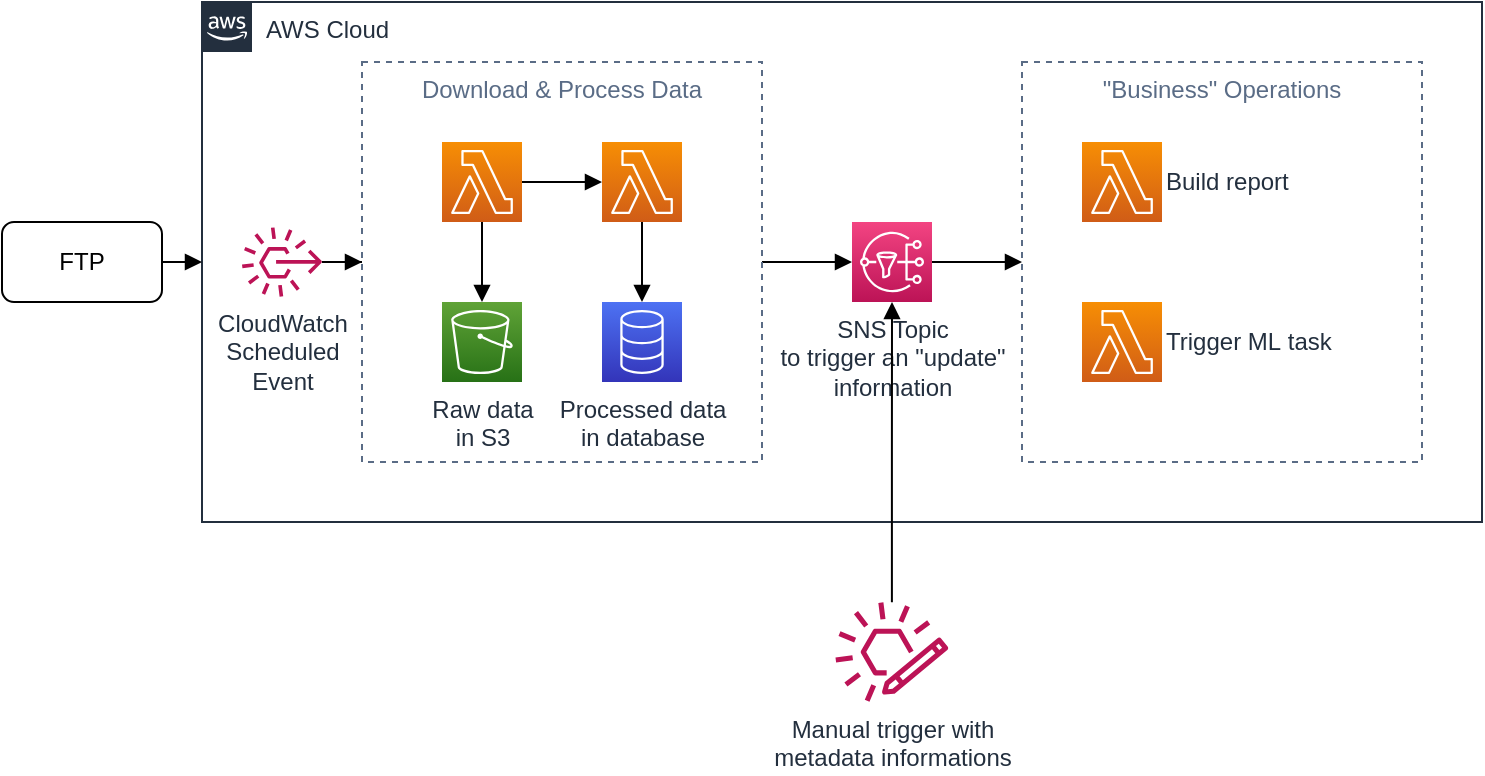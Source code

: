 <mxfile version="14.1.3" type="github">
  <diagram id="NDnr68-xmTGTRasC9Mvv" name="Page-1">
    <mxGraphModel dx="1113" dy="760" grid="1" gridSize="10" guides="1" tooltips="1" connect="1" arrows="1" fold="1" page="1" pageScale="1" pageWidth="827" pageHeight="1169" math="0" shadow="0">
      <root>
        <mxCell id="0" />
        <mxCell id="1" parent="0" />
        <mxCell id="P1te9ULHN8UeErxiNHzo-23" value="AWS Cloud" style="points=[[0,0],[0.25,0],[0.5,0],[0.75,0],[1,0],[1,0.25],[1,0.5],[1,0.75],[1,1],[0.75,1],[0.5,1],[0.25,1],[0,1],[0,0.75],[0,0.5],[0,0.25]];outlineConnect=0;gradientColor=none;html=1;whiteSpace=wrap;fontSize=12;fontStyle=0;shape=mxgraph.aws4.group;grIcon=mxgraph.aws4.group_aws_cloud_alt;strokeColor=#232F3E;fillColor=none;verticalAlign=top;align=left;spacingLeft=30;fontColor=#232F3E;dashed=0;" vertex="1" parent="1">
          <mxGeometry x="120" y="210" width="640" height="260" as="geometry" />
        </mxCell>
        <mxCell id="P1te9ULHN8UeErxiNHzo-18" style="edgeStyle=orthogonalEdgeStyle;rounded=0;orthogonalLoop=1;jettySize=auto;html=1;endArrow=block;endFill=1;" edge="1" parent="1" source="P1te9ULHN8UeErxiNHzo-9" target="P1te9ULHN8UeErxiNHzo-6">
          <mxGeometry relative="1" as="geometry" />
        </mxCell>
        <mxCell id="P1te9ULHN8UeErxiNHzo-9" value="Download &amp; Process Data" style="fillColor=none;strokeColor=#5A6C86;dashed=1;verticalAlign=top;fontStyle=0;fontColor=#5A6C86;" vertex="1" parent="1">
          <mxGeometry x="200" y="240" width="200" height="200" as="geometry" />
        </mxCell>
        <mxCell id="P1te9ULHN8UeErxiNHzo-22" style="edgeStyle=orthogonalEdgeStyle;rounded=0;orthogonalLoop=1;jettySize=auto;html=1;endArrow=block;endFill=1;" edge="1" parent="1" source="P1te9ULHN8UeErxiNHzo-1">
          <mxGeometry relative="1" as="geometry">
            <mxPoint x="120" y="340" as="targetPoint" />
          </mxGeometry>
        </mxCell>
        <mxCell id="P1te9ULHN8UeErxiNHzo-1" value="FTP" style="rounded=1;whiteSpace=wrap;html=1;" vertex="1" parent="1">
          <mxGeometry x="20" y="320" width="80" height="40" as="geometry" />
        </mxCell>
        <mxCell id="P1te9ULHN8UeErxiNHzo-19" style="edgeStyle=orthogonalEdgeStyle;rounded=0;orthogonalLoop=1;jettySize=auto;html=1;endArrow=block;endFill=1;" edge="1" parent="1" source="P1te9ULHN8UeErxiNHzo-3" target="P1te9ULHN8UeErxiNHzo-5">
          <mxGeometry relative="1" as="geometry" />
        </mxCell>
        <mxCell id="P1te9ULHN8UeErxiNHzo-21" style="edgeStyle=orthogonalEdgeStyle;rounded=0;orthogonalLoop=1;jettySize=auto;html=1;endArrow=block;endFill=1;" edge="1" parent="1" source="P1te9ULHN8UeErxiNHzo-3" target="P1te9ULHN8UeErxiNHzo-7">
          <mxGeometry relative="1" as="geometry" />
        </mxCell>
        <mxCell id="P1te9ULHN8UeErxiNHzo-3" value="" style="outlineConnect=0;fontColor=#232F3E;gradientColor=#F78E04;gradientDirection=north;fillColor=#D05C17;strokeColor=#ffffff;dashed=0;verticalLabelPosition=bottom;verticalAlign=top;align=center;html=1;fontSize=12;fontStyle=0;aspect=fixed;shape=mxgraph.aws4.resourceIcon;resIcon=mxgraph.aws4.lambda;" vertex="1" parent="1">
          <mxGeometry x="240" y="280" width="40" height="40" as="geometry" />
        </mxCell>
        <mxCell id="P1te9ULHN8UeErxiNHzo-5" value="Raw data&lt;br&gt;in S3" style="outlineConnect=0;fontColor=#232F3E;gradientColor=#60A337;gradientDirection=north;fillColor=#277116;strokeColor=#ffffff;dashed=0;verticalLabelPosition=bottom;verticalAlign=top;align=center;html=1;fontSize=12;fontStyle=0;aspect=fixed;shape=mxgraph.aws4.resourceIcon;resIcon=mxgraph.aws4.s3;" vertex="1" parent="1">
          <mxGeometry x="240" y="360" width="40" height="40" as="geometry" />
        </mxCell>
        <mxCell id="P1te9ULHN8UeErxiNHzo-17" value="" style="edgeStyle=orthogonalEdgeStyle;rounded=0;orthogonalLoop=1;jettySize=auto;html=1;endArrow=block;endFill=1;" edge="1" parent="1" source="P1te9ULHN8UeErxiNHzo-6" target="P1te9ULHN8UeErxiNHzo-11">
          <mxGeometry relative="1" as="geometry" />
        </mxCell>
        <mxCell id="P1te9ULHN8UeErxiNHzo-6" value="SNS Topic&lt;br&gt;to trigger an &quot;update&quot;&lt;br&gt;information" style="outlineConnect=0;fontColor=#232F3E;gradientColor=#F34482;gradientDirection=north;fillColor=#BC1356;strokeColor=#ffffff;dashed=0;verticalLabelPosition=bottom;verticalAlign=top;align=center;html=1;fontSize=12;fontStyle=0;aspect=fixed;shape=mxgraph.aws4.resourceIcon;resIcon=mxgraph.aws4.sns;" vertex="1" parent="1">
          <mxGeometry x="445" y="320" width="40" height="40" as="geometry" />
        </mxCell>
        <mxCell id="P1te9ULHN8UeErxiNHzo-20" style="edgeStyle=orthogonalEdgeStyle;rounded=0;orthogonalLoop=1;jettySize=auto;html=1;endArrow=block;endFill=1;" edge="1" parent="1" source="P1te9ULHN8UeErxiNHzo-7" target="P1te9ULHN8UeErxiNHzo-10">
          <mxGeometry relative="1" as="geometry" />
        </mxCell>
        <mxCell id="P1te9ULHN8UeErxiNHzo-7" value="" style="outlineConnect=0;fontColor=#232F3E;gradientColor=#F78E04;gradientDirection=north;fillColor=#D05C17;strokeColor=#ffffff;dashed=0;verticalLabelPosition=bottom;verticalAlign=top;align=center;html=1;fontSize=12;fontStyle=0;aspect=fixed;shape=mxgraph.aws4.resourceIcon;resIcon=mxgraph.aws4.lambda;" vertex="1" parent="1">
          <mxGeometry x="320" y="280" width="40" height="40" as="geometry" />
        </mxCell>
        <mxCell id="P1te9ULHN8UeErxiNHzo-10" value="Processed data&lt;br&gt;in database" style="outlineConnect=0;fontColor=#232F3E;gradientColor=#4D72F3;gradientDirection=north;fillColor=#3334B9;strokeColor=#ffffff;dashed=0;verticalLabelPosition=bottom;verticalAlign=top;align=center;html=1;fontSize=12;fontStyle=0;aspect=fixed;shape=mxgraph.aws4.resourceIcon;resIcon=mxgraph.aws4.database;" vertex="1" parent="1">
          <mxGeometry x="320" y="360" width="40" height="40" as="geometry" />
        </mxCell>
        <mxCell id="P1te9ULHN8UeErxiNHzo-11" value="&quot;Business&quot; Operations" style="fillColor=none;strokeColor=#5A6C86;dashed=1;verticalAlign=top;fontStyle=0;fontColor=#5A6C86;" vertex="1" parent="1">
          <mxGeometry x="530" y="240" width="200" height="200" as="geometry" />
        </mxCell>
        <mxCell id="P1te9ULHN8UeErxiNHzo-12" value="Build report" style="outlineConnect=0;fontColor=#232F3E;gradientColor=#F78E04;gradientDirection=north;fillColor=#D05C17;strokeColor=#ffffff;dashed=0;verticalLabelPosition=middle;verticalAlign=middle;align=left;html=1;fontSize=12;fontStyle=0;aspect=fixed;shape=mxgraph.aws4.resourceIcon;resIcon=mxgraph.aws4.lambda;labelPosition=right;" vertex="1" parent="1">
          <mxGeometry x="560" y="280" width="40" height="40" as="geometry" />
        </mxCell>
        <mxCell id="P1te9ULHN8UeErxiNHzo-16" value="Trigger ML&amp;nbsp;task" style="outlineConnect=0;fontColor=#232F3E;gradientColor=#F78E04;gradientDirection=north;fillColor=#D05C17;strokeColor=#ffffff;dashed=0;verticalLabelPosition=middle;verticalAlign=middle;align=left;html=1;fontSize=12;fontStyle=0;aspect=fixed;shape=mxgraph.aws4.resourceIcon;resIcon=mxgraph.aws4.lambda;labelPosition=right;" vertex="1" parent="1">
          <mxGeometry x="560" y="360" width="40" height="40" as="geometry" />
        </mxCell>
        <mxCell id="P1te9ULHN8UeErxiNHzo-25" style="edgeStyle=orthogonalEdgeStyle;rounded=0;orthogonalLoop=1;jettySize=auto;html=1;entryX=0;entryY=0.5;entryDx=0;entryDy=0;endArrow=block;endFill=1;" edge="1" parent="1" source="P1te9ULHN8UeErxiNHzo-24" target="P1te9ULHN8UeErxiNHzo-9">
          <mxGeometry relative="1" as="geometry" />
        </mxCell>
        <mxCell id="P1te9ULHN8UeErxiNHzo-24" value="CloudWatch&lt;br&gt;Scheduled&lt;br&gt;Event" style="outlineConnect=0;fontColor=#232F3E;gradientColor=none;fillColor=#BC1356;strokeColor=none;dashed=0;verticalLabelPosition=bottom;verticalAlign=top;align=center;html=1;fontSize=12;fontStyle=0;aspect=fixed;pointerEvents=1;shape=mxgraph.aws4.rule_3;" vertex="1" parent="1">
          <mxGeometry x="140" y="322.57" width="40" height="34.87" as="geometry" />
        </mxCell>
        <mxCell id="P1te9ULHN8UeErxiNHzo-31" style="edgeStyle=orthogonalEdgeStyle;rounded=0;orthogonalLoop=1;jettySize=auto;html=1;endArrow=block;endFill=1;" edge="1" parent="1" source="P1te9ULHN8UeErxiNHzo-30" target="P1te9ULHN8UeErxiNHzo-6">
          <mxGeometry relative="1" as="geometry" />
        </mxCell>
        <mxCell id="P1te9ULHN8UeErxiNHzo-30" value="Manual trigger with &lt;br&gt;metadata informations" style="outlineConnect=0;fontColor=#232F3E;gradientColor=none;fillColor=#BC1356;strokeColor=none;dashed=0;verticalLabelPosition=bottom;verticalAlign=top;align=center;html=1;fontSize=12;fontStyle=0;aspect=fixed;pointerEvents=1;shape=mxgraph.aws4.eventbridge_custom_event_bus_resource;" vertex="1" parent="1">
          <mxGeometry x="436.74" y="510" width="56.52" height="50" as="geometry" />
        </mxCell>
      </root>
    </mxGraphModel>
  </diagram>
</mxfile>
